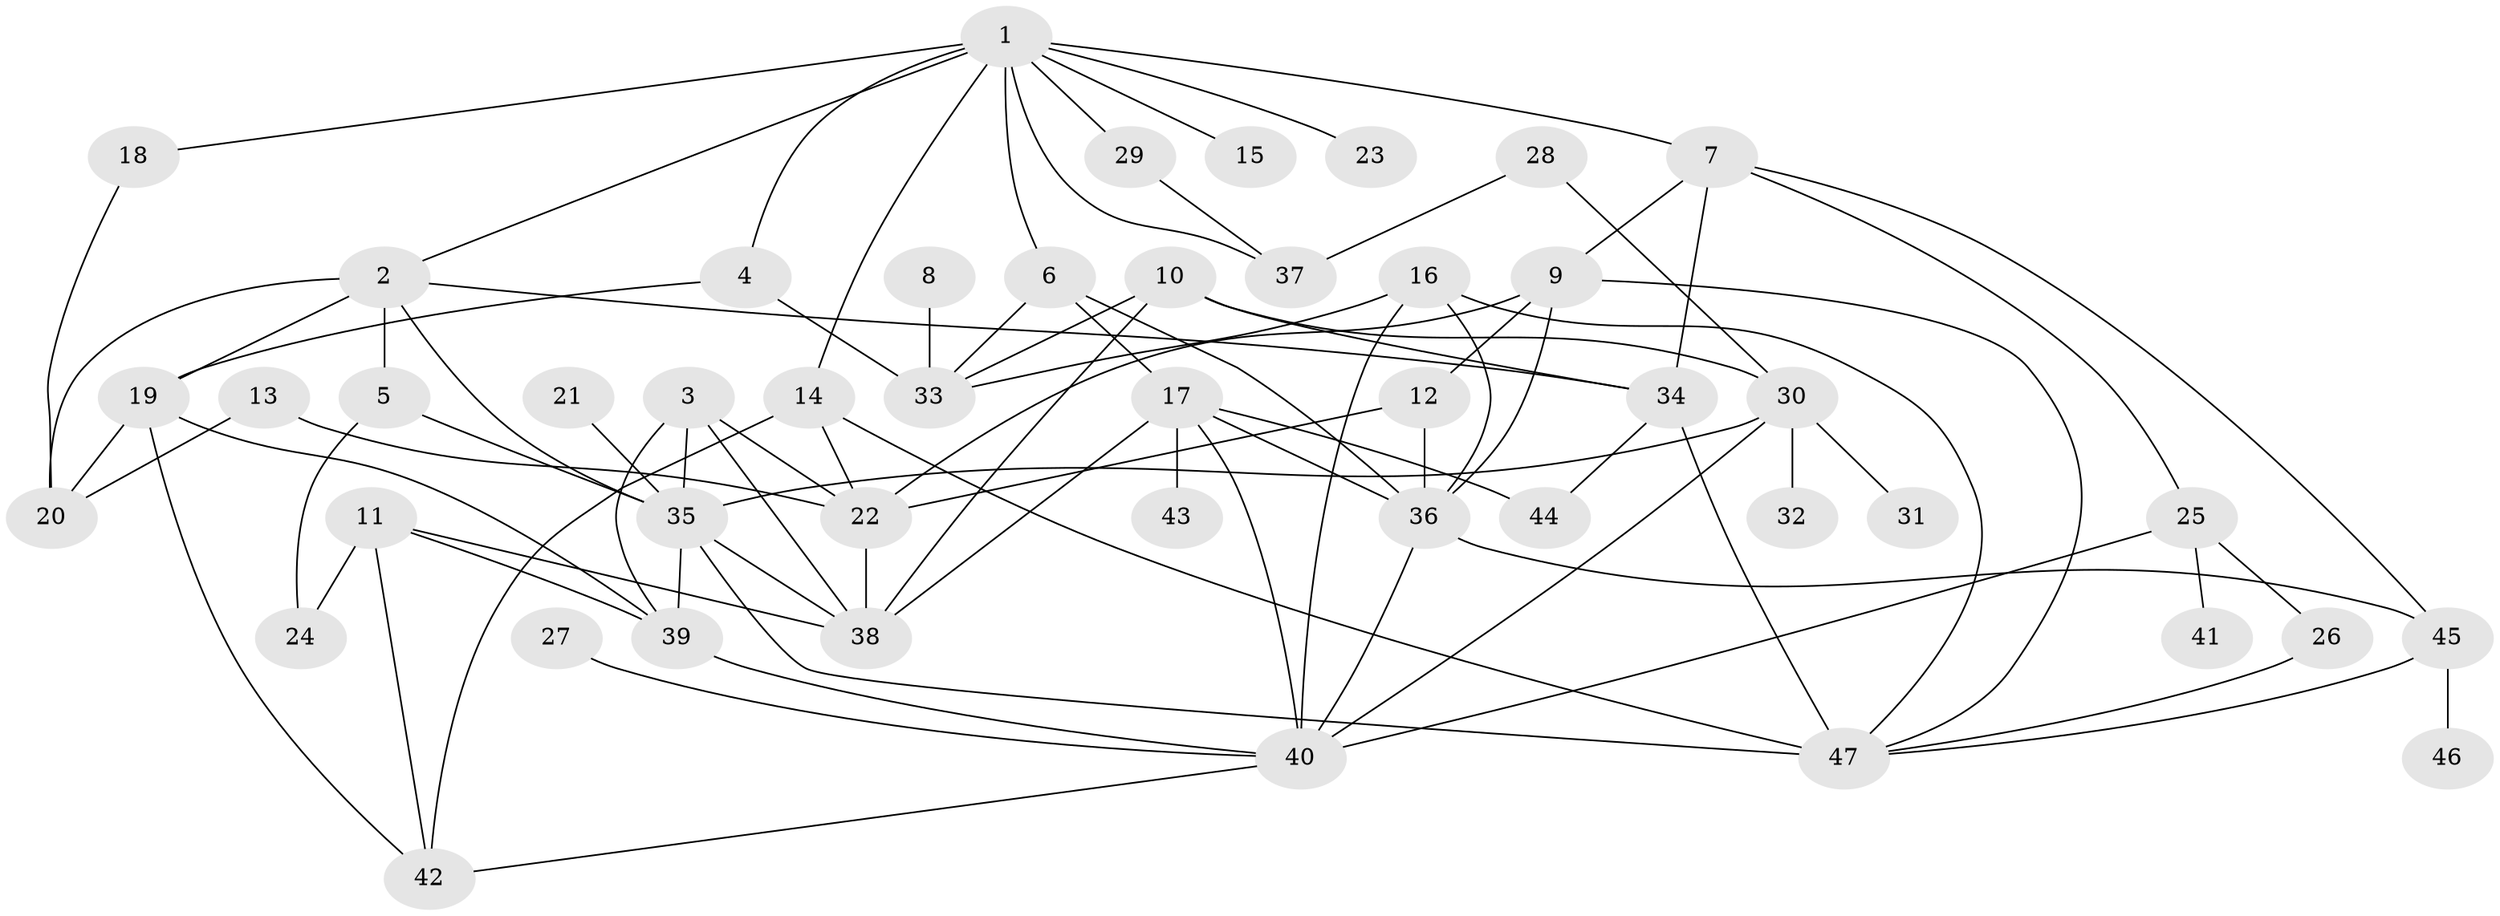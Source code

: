 // original degree distribution, {6: 0.05319148936170213, 4: 0.1702127659574468, 8: 0.010638297872340425, 3: 0.2127659574468085, 5: 0.0851063829787234, 2: 0.2978723404255319, 1: 0.1595744680851064, 7: 0.010638297872340425}
// Generated by graph-tools (version 1.1) at 2025/49/03/09/25 03:49:25]
// undirected, 47 vertices, 88 edges
graph export_dot {
graph [start="1"]
  node [color=gray90,style=filled];
  1;
  2;
  3;
  4;
  5;
  6;
  7;
  8;
  9;
  10;
  11;
  12;
  13;
  14;
  15;
  16;
  17;
  18;
  19;
  20;
  21;
  22;
  23;
  24;
  25;
  26;
  27;
  28;
  29;
  30;
  31;
  32;
  33;
  34;
  35;
  36;
  37;
  38;
  39;
  40;
  41;
  42;
  43;
  44;
  45;
  46;
  47;
  1 -- 2 [weight=1.0];
  1 -- 4 [weight=1.0];
  1 -- 6 [weight=1.0];
  1 -- 7 [weight=1.0];
  1 -- 14 [weight=1.0];
  1 -- 15 [weight=1.0];
  1 -- 18 [weight=1.0];
  1 -- 23 [weight=1.0];
  1 -- 29 [weight=1.0];
  1 -- 37 [weight=1.0];
  2 -- 5 [weight=2.0];
  2 -- 19 [weight=1.0];
  2 -- 20 [weight=2.0];
  2 -- 34 [weight=2.0];
  2 -- 35 [weight=1.0];
  3 -- 22 [weight=1.0];
  3 -- 35 [weight=1.0];
  3 -- 38 [weight=1.0];
  3 -- 39 [weight=1.0];
  4 -- 19 [weight=1.0];
  4 -- 33 [weight=1.0];
  5 -- 24 [weight=1.0];
  5 -- 35 [weight=1.0];
  6 -- 17 [weight=1.0];
  6 -- 33 [weight=1.0];
  6 -- 36 [weight=1.0];
  7 -- 9 [weight=1.0];
  7 -- 25 [weight=1.0];
  7 -- 34 [weight=1.0];
  7 -- 45 [weight=1.0];
  8 -- 33 [weight=1.0];
  9 -- 12 [weight=1.0];
  9 -- 22 [weight=1.0];
  9 -- 36 [weight=1.0];
  9 -- 47 [weight=1.0];
  10 -- 30 [weight=1.0];
  10 -- 33 [weight=1.0];
  10 -- 34 [weight=1.0];
  10 -- 38 [weight=1.0];
  11 -- 24 [weight=1.0];
  11 -- 38 [weight=1.0];
  11 -- 39 [weight=1.0];
  11 -- 42 [weight=1.0];
  12 -- 22 [weight=1.0];
  12 -- 36 [weight=1.0];
  13 -- 20 [weight=1.0];
  13 -- 22 [weight=1.0];
  14 -- 22 [weight=1.0];
  14 -- 42 [weight=1.0];
  14 -- 47 [weight=2.0];
  16 -- 33 [weight=1.0];
  16 -- 36 [weight=1.0];
  16 -- 40 [weight=1.0];
  16 -- 47 [weight=1.0];
  17 -- 36 [weight=1.0];
  17 -- 38 [weight=1.0];
  17 -- 40 [weight=1.0];
  17 -- 43 [weight=1.0];
  17 -- 44 [weight=1.0];
  18 -- 20 [weight=1.0];
  19 -- 20 [weight=1.0];
  19 -- 39 [weight=1.0];
  19 -- 42 [weight=1.0];
  21 -- 35 [weight=1.0];
  22 -- 38 [weight=1.0];
  25 -- 26 [weight=1.0];
  25 -- 40 [weight=1.0];
  25 -- 41 [weight=1.0];
  26 -- 47 [weight=1.0];
  27 -- 40 [weight=1.0];
  28 -- 30 [weight=1.0];
  28 -- 37 [weight=1.0];
  29 -- 37 [weight=1.0];
  30 -- 31 [weight=1.0];
  30 -- 32 [weight=1.0];
  30 -- 35 [weight=1.0];
  30 -- 40 [weight=1.0];
  34 -- 44 [weight=1.0];
  34 -- 47 [weight=1.0];
  35 -- 38 [weight=1.0];
  35 -- 39 [weight=1.0];
  35 -- 47 [weight=1.0];
  36 -- 40 [weight=1.0];
  36 -- 45 [weight=1.0];
  39 -- 40 [weight=1.0];
  40 -- 42 [weight=1.0];
  45 -- 46 [weight=1.0];
  45 -- 47 [weight=1.0];
}
